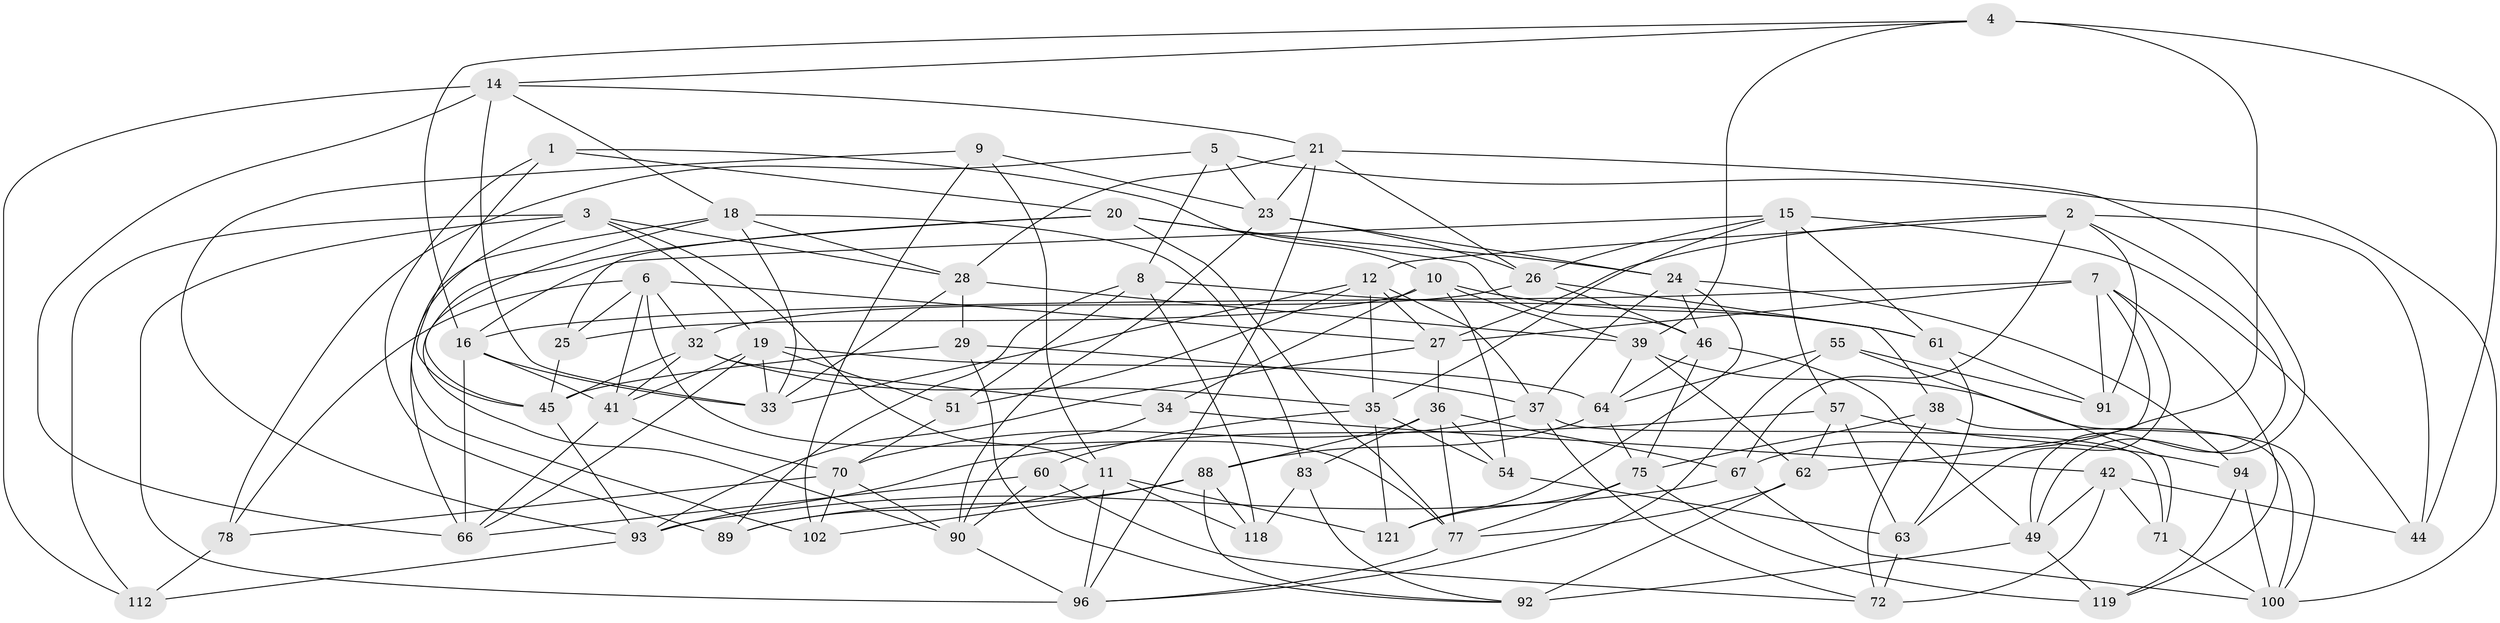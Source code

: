 // original degree distribution, {4: 1.0}
// Generated by graph-tools (version 1.1) at 2025/11/02/27/25 16:11:48]
// undirected, 72 vertices, 188 edges
graph export_dot {
graph [start="1"]
  node [color=gray90,style=filled];
  1;
  2 [super="+65"];
  3 [super="+22"];
  4 [super="+31"];
  5;
  6 [super="+69"];
  7 [super="+115"];
  8 [super="+13"];
  9;
  10 [super="+17"];
  11 [super="+114"];
  12 [super="+106"];
  14 [super="+74"];
  15 [super="+76"];
  16 [super="+40"];
  18 [super="+84"];
  19 [super="+87"];
  20 [super="+30"];
  21 [super="+43"];
  23 [super="+80"];
  24 [super="+82"];
  25;
  26 [super="+105"];
  27 [super="+68"];
  28 [super="+117"];
  29;
  32 [super="+52"];
  33 [super="+73"];
  34;
  35 [super="+56"];
  36 [super="+47"];
  37 [super="+116"];
  38;
  39 [super="+120"];
  41 [super="+50"];
  42 [super="+48"];
  44;
  45 [super="+110"];
  46 [super="+53"];
  49 [super="+58"];
  51;
  54;
  55;
  57 [super="+59"];
  60;
  61 [super="+95"];
  62 [super="+108"];
  63 [super="+86"];
  64 [super="+81"];
  66 [super="+85"];
  67 [super="+103"];
  70 [super="+109"];
  71;
  72 [super="+104"];
  75 [super="+113"];
  77 [super="+79"];
  78;
  83;
  88 [super="+107"];
  89;
  90 [super="+97"];
  91;
  92 [super="+98"];
  93 [super="+111"];
  94;
  96 [super="+99"];
  100 [super="+101"];
  102;
  112;
  118;
  119;
  121;
  1 -- 10;
  1 -- 89;
  1 -- 45;
  1 -- 20;
  2 -- 44;
  2 -- 67;
  2 -- 49;
  2 -- 91;
  2 -- 27;
  2 -- 12;
  3 -- 11;
  3 -- 112;
  3 -- 19;
  3 -- 96;
  3 -- 28;
  3 -- 102;
  4 -- 14;
  4 -- 44;
  4 -- 67 [weight=2];
  4 -- 39;
  4 -- 16;
  5 -- 100;
  5 -- 78;
  5 -- 23;
  5 -- 8;
  6 -- 78;
  6 -- 27;
  6 -- 41;
  6 -- 32;
  6 -- 25;
  6 -- 77;
  7 -- 27;
  7 -- 16;
  7 -- 119;
  7 -- 91;
  7 -- 63;
  7 -- 62;
  8 -- 118;
  8 -- 89;
  8 -- 51;
  8 -- 61 [weight=2];
  9 -- 102;
  9 -- 11;
  9 -- 23;
  9 -- 93;
  10 -- 54;
  10 -- 25;
  10 -- 34;
  10 -- 61;
  10 -- 39;
  11 -- 89;
  11 -- 121;
  11 -- 118;
  11 -- 96;
  12 -- 37;
  12 -- 33;
  12 -- 51;
  12 -- 35;
  12 -- 27;
  14 -- 112;
  14 -- 33;
  14 -- 21;
  14 -- 66;
  14 -- 18;
  15 -- 35;
  15 -- 26;
  15 -- 57;
  15 -- 44;
  15 -- 61;
  15 -- 16;
  16 -- 33;
  16 -- 41;
  16 -- 66;
  18 -- 83;
  18 -- 33;
  18 -- 66;
  18 -- 28;
  18 -- 45;
  19 -- 64;
  19 -- 51;
  19 -- 41;
  19 -- 66;
  19 -- 33;
  20 -- 25;
  20 -- 77;
  20 -- 90;
  20 -- 24;
  20 -- 46;
  21 -- 96;
  21 -- 28;
  21 -- 26;
  21 -- 49;
  21 -- 23;
  23 -- 90;
  23 -- 24;
  23 -- 26;
  24 -- 94;
  24 -- 121;
  24 -- 37;
  24 -- 46;
  25 -- 45;
  26 -- 46;
  26 -- 38;
  26 -- 32;
  27 -- 93;
  27 -- 36;
  28 -- 39;
  28 -- 33;
  28 -- 29;
  29 -- 45;
  29 -- 92;
  29 -- 37;
  32 -- 41;
  32 -- 34;
  32 -- 35;
  32 -- 45;
  34 -- 90;
  34 -- 42;
  35 -- 60;
  35 -- 121;
  35 -- 54;
  36 -- 54;
  36 -- 83;
  36 -- 67;
  36 -- 88;
  36 -- 77;
  37 -- 70;
  37 -- 72;
  37 -- 71;
  38 -- 72;
  38 -- 100;
  38 -- 75;
  39 -- 64;
  39 -- 100;
  39 -- 62;
  41 -- 66;
  41 -- 70;
  42 -- 44;
  42 -- 72 [weight=2];
  42 -- 71;
  42 -- 49;
  45 -- 93;
  46 -- 75;
  46 -- 64;
  46 -- 49;
  49 -- 92;
  49 -- 119;
  51 -- 70;
  54 -- 63;
  55 -- 91;
  55 -- 71;
  55 -- 96;
  55 -- 64;
  57 -- 94;
  57 -- 93;
  57 -- 62;
  57 -- 63 [weight=2];
  60 -- 66;
  60 -- 72;
  60 -- 90;
  61 -- 91;
  61 -- 63;
  62 -- 92 [weight=2];
  62 -- 77;
  63 -- 72;
  64 -- 75;
  64 -- 88;
  67 -- 100;
  67 -- 93;
  70 -- 78;
  70 -- 102;
  70 -- 90;
  71 -- 100;
  75 -- 119;
  75 -- 121;
  75 -- 77;
  77 -- 96;
  78 -- 112;
  83 -- 118;
  83 -- 92;
  88 -- 118;
  88 -- 102;
  88 -- 89;
  88 -- 92;
  90 -- 96;
  93 -- 112;
  94 -- 119;
  94 -- 100;
}
